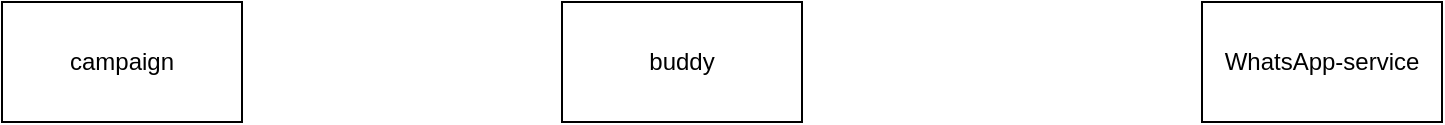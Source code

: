 <mxfile version="22.0.4" type="github">
  <diagram name="Página-1" id="Fo088PdOUojlw_hWXOyv">
    <mxGraphModel dx="2261" dy="717" grid="1" gridSize="10" guides="1" tooltips="1" connect="1" arrows="1" fold="1" page="1" pageScale="1" pageWidth="827" pageHeight="1169" math="0" shadow="0">
      <root>
        <mxCell id="0" />
        <mxCell id="1" parent="0" />
        <mxCell id="9aJfCgrfDxPzOoMtyjnt-1" value="buddy" style="rounded=0;whiteSpace=wrap;html=1;" vertex="1" parent="1">
          <mxGeometry x="240" y="360" width="120" height="60" as="geometry" />
        </mxCell>
        <mxCell id="9aJfCgrfDxPzOoMtyjnt-2" value="WhatsApp-service" style="rounded=0;whiteSpace=wrap;html=1;" vertex="1" parent="1">
          <mxGeometry x="560" y="360" width="120" height="60" as="geometry" />
        </mxCell>
        <mxCell id="9aJfCgrfDxPzOoMtyjnt-3" value="campaign" style="rounded=0;whiteSpace=wrap;html=1;" vertex="1" parent="1">
          <mxGeometry x="-40" y="360" width="120" height="60" as="geometry" />
        </mxCell>
      </root>
    </mxGraphModel>
  </diagram>
</mxfile>
